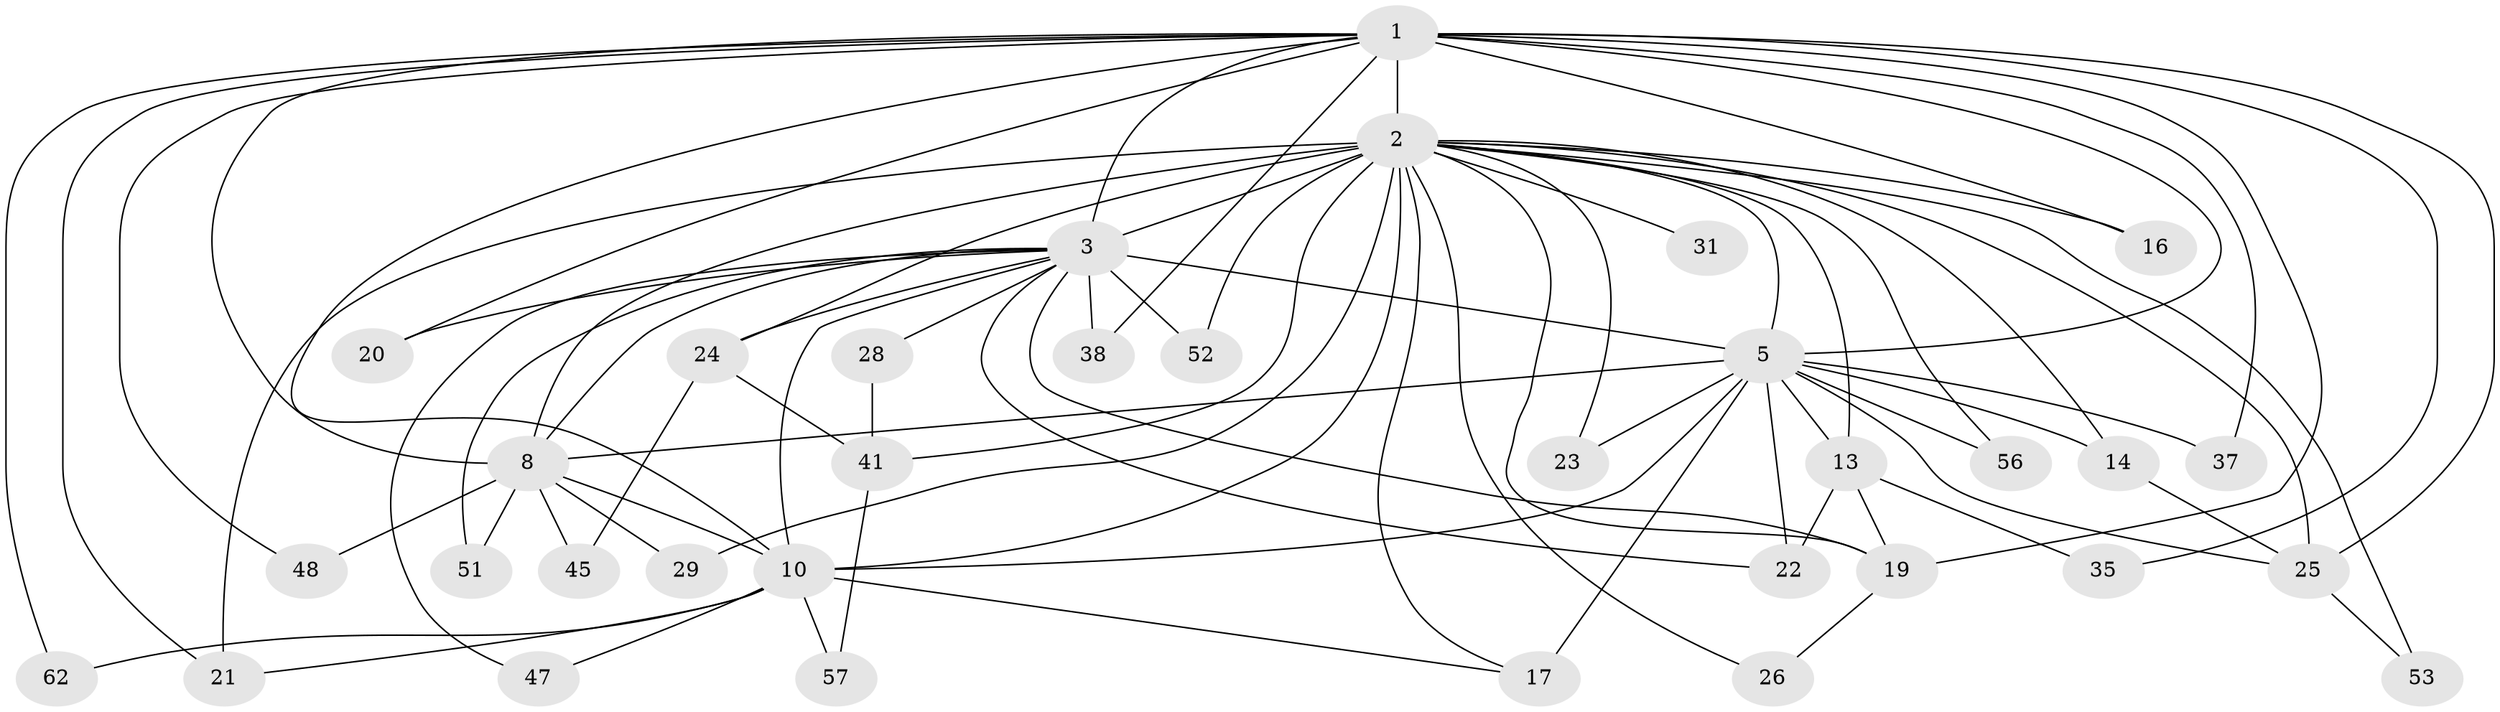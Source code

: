 // original degree distribution, {17: 0.014705882352941176, 20: 0.014705882352941176, 13: 0.014705882352941176, 15: 0.058823529411764705, 19: 0.014705882352941176, 16: 0.014705882352941176, 21: 0.014705882352941176, 5: 0.07352941176470588, 2: 0.5, 6: 0.014705882352941176, 3: 0.22058823529411764, 4: 0.04411764705882353}
// Generated by graph-tools (version 1.1) at 2025/13/03/09/25 04:13:48]
// undirected, 34 vertices, 77 edges
graph export_dot {
graph [start="1"]
  node [color=gray90,style=filled];
  1 [super="+7"];
  2 [super="+4+9"];
  3 [super="+6+39"];
  5;
  8;
  10;
  13 [super="+42+40"];
  14;
  16;
  17 [super="+60"];
  19 [super="+30"];
  20;
  21;
  22;
  23 [super="+44"];
  24;
  25 [super="+33+27"];
  26;
  28;
  29;
  31;
  35;
  37;
  38;
  41 [super="+50"];
  45;
  47;
  48;
  51;
  52 [super="+67"];
  53;
  56;
  57;
  62;
  1 -- 2 [weight=9];
  1 -- 3 [weight=4];
  1 -- 5 [weight=2];
  1 -- 8 [weight=3];
  1 -- 10 [weight=2];
  1 -- 16;
  1 -- 20;
  1 -- 35;
  1 -- 37;
  1 -- 62;
  1 -- 25 [weight=3];
  1 -- 38;
  1 -- 48;
  1 -- 19;
  1 -- 21;
  2 -- 3 [weight=7];
  2 -- 5 [weight=3];
  2 -- 8 [weight=4];
  2 -- 10 [weight=3];
  2 -- 13 [weight=3];
  2 -- 16;
  2 -- 17;
  2 -- 24;
  2 -- 26;
  2 -- 31 [weight=2];
  2 -- 25 [weight=4];
  2 -- 52 [weight=2];
  2 -- 41;
  2 -- 23 [weight=2];
  2 -- 19;
  2 -- 14;
  2 -- 21;
  2 -- 29;
  2 -- 53;
  2 -- 56;
  3 -- 5 [weight=3];
  3 -- 8 [weight=2];
  3 -- 10 [weight=3];
  3 -- 19;
  3 -- 20;
  3 -- 28 [weight=2];
  3 -- 22;
  3 -- 24;
  3 -- 38;
  3 -- 47;
  3 -- 51;
  3 -- 52;
  5 -- 8;
  5 -- 10;
  5 -- 14;
  5 -- 17 [weight=2];
  5 -- 22;
  5 -- 23;
  5 -- 25;
  5 -- 37;
  5 -- 56;
  5 -- 13;
  8 -- 10;
  8 -- 29;
  8 -- 45;
  8 -- 48;
  8 -- 51;
  10 -- 21;
  10 -- 47;
  10 -- 57;
  10 -- 62;
  10 -- 17;
  13 -- 22;
  13 -- 35;
  13 -- 19;
  14 -- 25;
  19 -- 26;
  24 -- 41 [weight=2];
  24 -- 45;
  25 -- 53;
  28 -- 41;
  41 -- 57;
}
